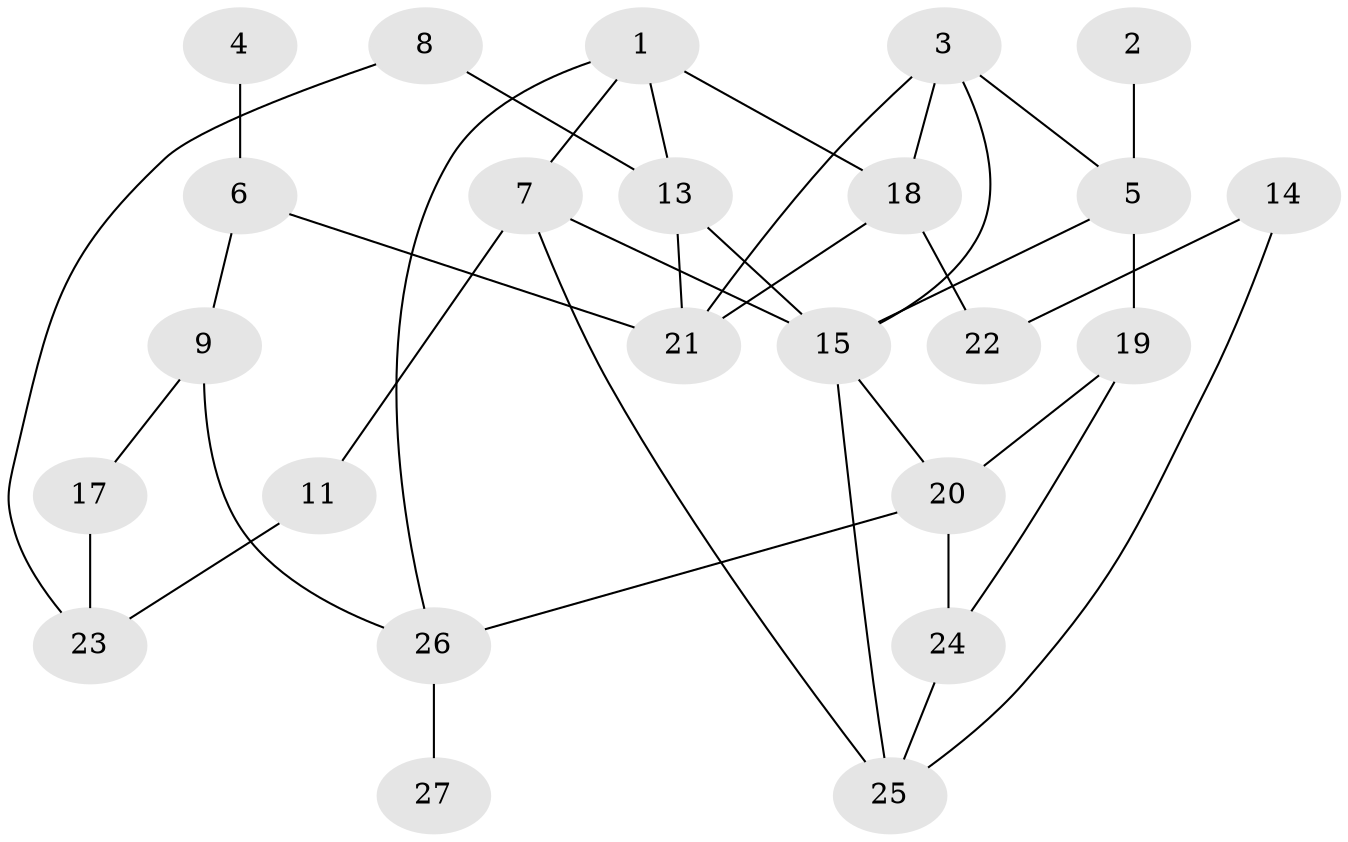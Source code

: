 // original degree distribution, {4: 0.1509433962264151, 2: 0.3018867924528302, 3: 0.24528301886792453, 5: 0.07547169811320754, 1: 0.16981132075471697, 0: 0.05660377358490566}
// Generated by graph-tools (version 1.1) at 2025/00/03/09/25 03:00:48]
// undirected, 24 vertices, 37 edges
graph export_dot {
graph [start="1"]
  node [color=gray90,style=filled];
  1;
  2;
  3;
  4;
  5;
  6;
  7;
  8;
  9;
  11;
  13;
  14;
  15;
  17;
  18;
  19;
  20;
  21;
  22;
  23;
  24;
  25;
  26;
  27;
  1 -- 7 [weight=1.0];
  1 -- 13 [weight=1.0];
  1 -- 18 [weight=1.0];
  1 -- 26 [weight=1.0];
  2 -- 5 [weight=1.0];
  3 -- 5 [weight=1.0];
  3 -- 15 [weight=1.0];
  3 -- 18 [weight=1.0];
  3 -- 21 [weight=1.0];
  4 -- 6 [weight=1.0];
  5 -- 15 [weight=1.0];
  5 -- 19 [weight=1.0];
  6 -- 9 [weight=1.0];
  6 -- 21 [weight=1.0];
  7 -- 11 [weight=1.0];
  7 -- 15 [weight=1.0];
  7 -- 25 [weight=1.0];
  8 -- 13 [weight=1.0];
  8 -- 23 [weight=1.0];
  9 -- 17 [weight=1.0];
  9 -- 26 [weight=1.0];
  11 -- 23 [weight=1.0];
  13 -- 15 [weight=1.0];
  13 -- 21 [weight=1.0];
  14 -- 22 [weight=1.0];
  14 -- 25 [weight=1.0];
  15 -- 20 [weight=2.0];
  15 -- 25 [weight=1.0];
  17 -- 23 [weight=1.0];
  18 -- 21 [weight=1.0];
  18 -- 22 [weight=1.0];
  19 -- 20 [weight=2.0];
  19 -- 24 [weight=1.0];
  20 -- 24 [weight=1.0];
  20 -- 26 [weight=1.0];
  24 -- 25 [weight=1.0];
  26 -- 27 [weight=1.0];
}
